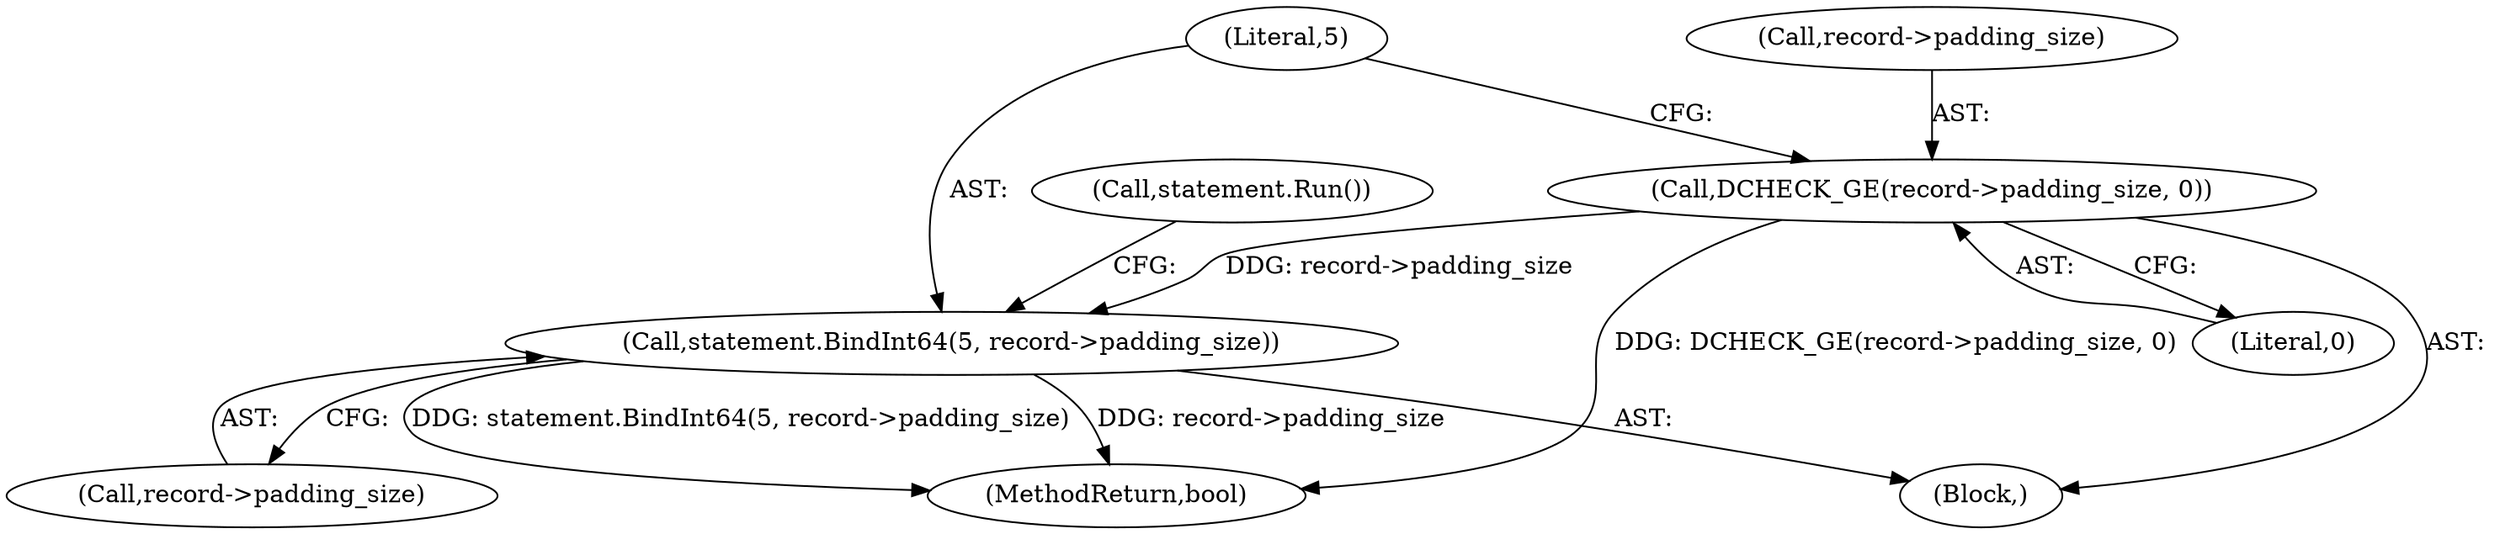 digraph "0_Chrome_04aaacb936a08d70862d6d9d7e8354721ae46be8_12@pointer" {
"1000142" [label="(Call,DCHECK_GE(record->padding_size, 0))"];
"1000147" [label="(Call,statement.BindInt64(5, record->padding_size))"];
"1000102" [label="(Block,)"];
"1000149" [label="(Call,record->padding_size)"];
"1000153" [label="(Call,statement.Run())"];
"1000143" [label="(Call,record->padding_size)"];
"1000154" [label="(MethodReturn,bool)"];
"1000146" [label="(Literal,0)"];
"1000147" [label="(Call,statement.BindInt64(5, record->padding_size))"];
"1000142" [label="(Call,DCHECK_GE(record->padding_size, 0))"];
"1000148" [label="(Literal,5)"];
"1000142" -> "1000102"  [label="AST: "];
"1000142" -> "1000146"  [label="CFG: "];
"1000143" -> "1000142"  [label="AST: "];
"1000146" -> "1000142"  [label="AST: "];
"1000148" -> "1000142"  [label="CFG: "];
"1000142" -> "1000154"  [label="DDG: DCHECK_GE(record->padding_size, 0)"];
"1000142" -> "1000147"  [label="DDG: record->padding_size"];
"1000147" -> "1000102"  [label="AST: "];
"1000147" -> "1000149"  [label="CFG: "];
"1000148" -> "1000147"  [label="AST: "];
"1000149" -> "1000147"  [label="AST: "];
"1000153" -> "1000147"  [label="CFG: "];
"1000147" -> "1000154"  [label="DDG: record->padding_size"];
"1000147" -> "1000154"  [label="DDG: statement.BindInt64(5, record->padding_size)"];
}
